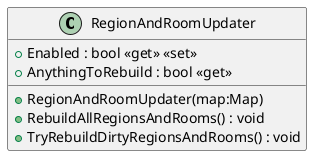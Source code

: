 @startuml
class RegionAndRoomUpdater {
    + Enabled : bool <<get>> <<set>>
    + AnythingToRebuild : bool <<get>>
    + RegionAndRoomUpdater(map:Map)
    + RebuildAllRegionsAndRooms() : void
    + TryRebuildDirtyRegionsAndRooms() : void
}
@enduml

